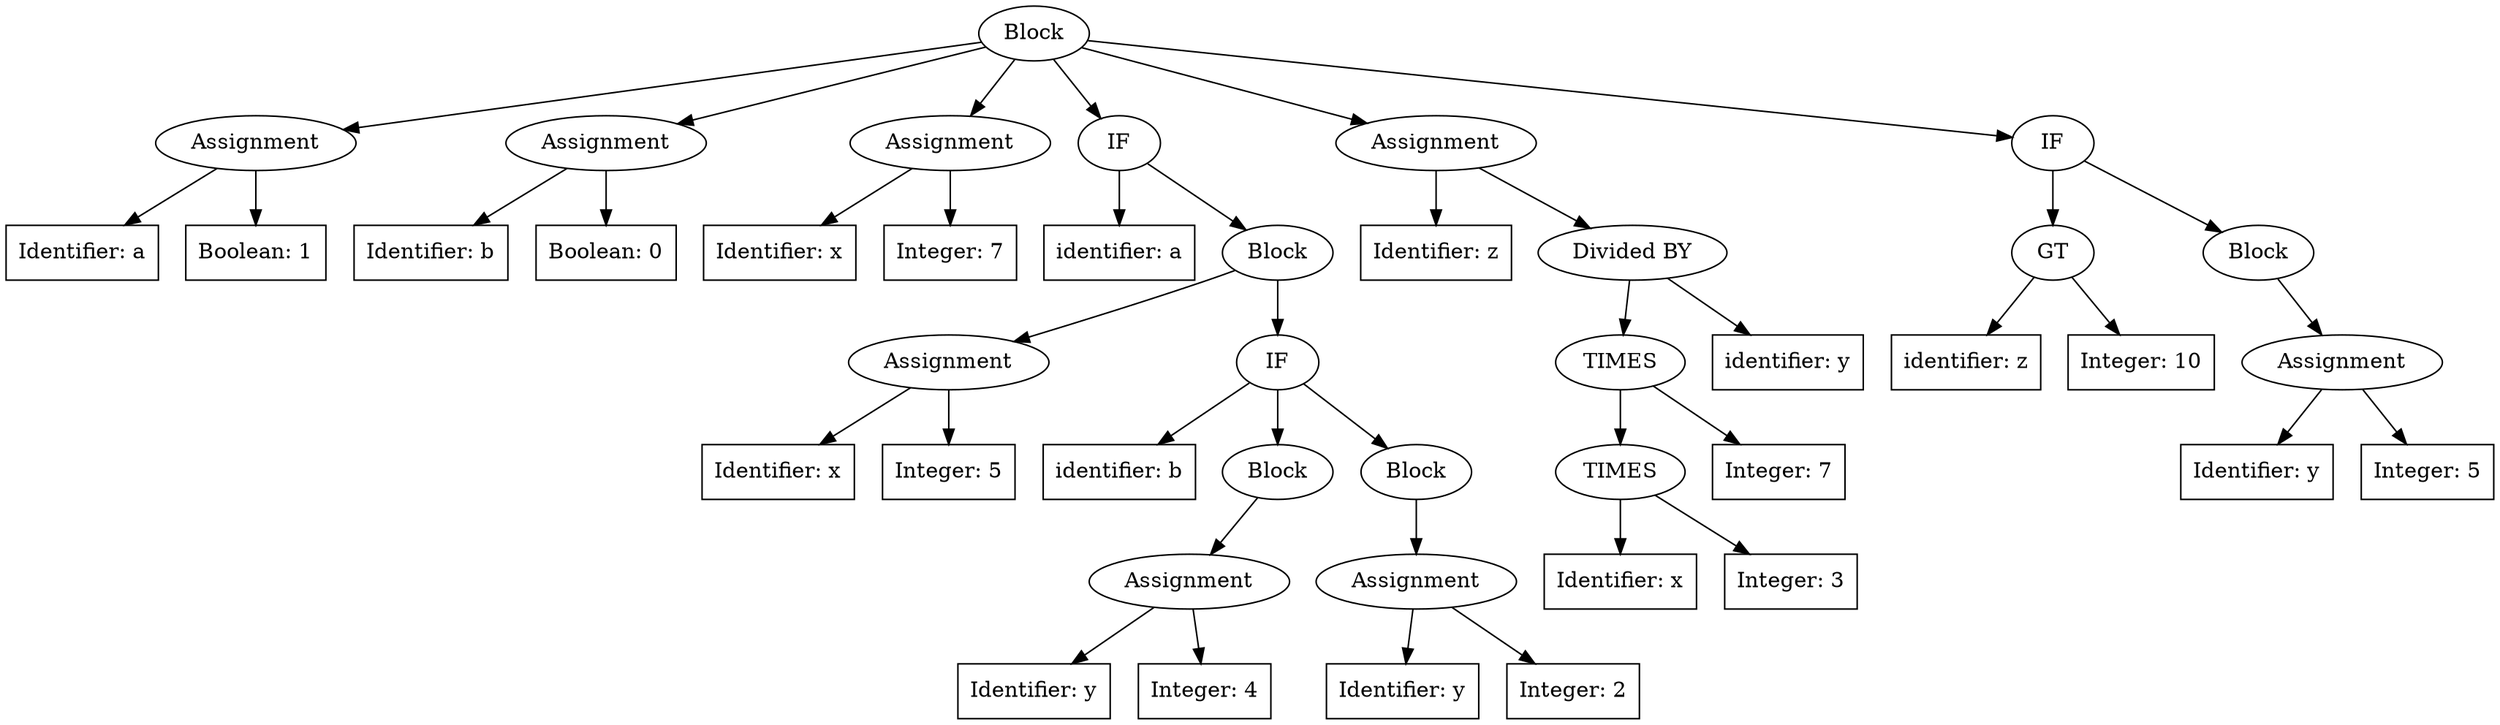 digraph G {
n0_3[label="Block"];
n0_3 -> n0_1;
n0_1[shape=oval,label="Assignment"];
n0_1 -> n0_2;
n0_2[shape=box,label="Identifier: a"];
n0_1 -> n0_0;
n0_0[shape=box,label="Boolean: 1"];
n0_3 -> n0_5;
n0_5[shape=oval,label="Assignment"];
n0_5 -> n0_6;
n0_6[shape=box,label="Identifier: b"];
n0_5 -> n0_4;
n0_4[shape=box,label="Boolean: 0"];
n0_3 -> n0_8;
n0_8[shape=oval,label="Assignment"];
n0_8 -> n0_9;
n0_9[shape=box,label="Identifier: x"];
n0_8 -> n0_7;
n0_7[shape=box,label="Integer: 7"];
n0_3 -> n0_26;
n0_26[shape=oval,label="IF"];
n0_26 -> n0_10;
n0_10[shape=box,label="identifier: a"];
n0_26 -> n0_14;
n0_14[shape=oval,label="Block"];
n0_14 -> n0_12;
n0_12[shape=oval,label="Assignment"];
n0_12 -> n0_13;
n0_13[shape=box,label="Identifier: x"];
n0_12 -> n0_11;
n0_11[shape=box,label="Integer: 5"];
n0_14 -> n0_24;
n0_24[shape=oval,label="IF"];
n0_24 -> n0_15;
n0_15[shape=box,label="identifier: b"];
n0_24 -> n0_19;
n0_19[shape=oval,label="Block"];
n0_19 -> n0_17;
n0_17[shape=oval,label="Assignment"];
n0_17 -> n0_18;
n0_18[shape=box,label="Identifier: y"];
n0_17 -> n0_16;
n0_16[shape=box,label="Integer: 4"];
n0_24 -> n0_23;
n0_23[shape=oval,label="Block"];
n0_23 -> n0_21;
n0_21[shape=oval,label="Assignment"];
n0_21 -> n0_22;
n0_22[shape=box,label="Identifier: y"];
n0_21 -> n0_20;
n0_20[shape=box,label="Integer: 2"];
n0_3 -> n0_34;
n0_34[shape=oval,label="Assignment"];
n0_34 -> n0_35;
n0_35[shape=box,label="Identifier: z"];
n0_34 -> n0_33;
n0_33[shape=oval,label="Divided BY"];
n0_33 -> n0_31;
n0_31[shape=oval,label="TIMES"];
n0_31 -> n0_29;
n0_29[shape=oval,label="TIMES"];
n0_29 -> n0_27;
n0_27[shape=box,label="Identifier: x"];
n0_29 -> n0_28;
n0_28[shape=box,label="Integer: 3"];
n0_31 -> n0_30;
n0_30[shape=box,label="Integer: 7"];
n0_33 -> n0_32;
n0_32[shape=box,label="identifier: y"];
n0_3 -> n0_44;
n0_44[shape=oval,label="IF"];
n0_44 -> n0_38;
n0_38[shape=oval,label="GT"];
n0_38 -> n0_36;
n0_36[shape=box,label="identifier: z"];
n0_38 -> n0_37;
n0_37[shape=box,label="Integer: 10"];
n0_44 -> n0_42;
n0_42[shape=oval,label="Block"];
n0_42 -> n0_40;
n0_40[shape=oval,label="Assignment"];
n0_40 -> n0_41;
n0_41[shape=box,label="Identifier: y"];
n0_40 -> n0_39;
n0_39[shape=box,label="Integer: 5"];
}
